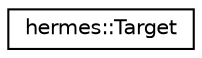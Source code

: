 digraph "Graphical Class Hierarchy"
{
 // LATEX_PDF_SIZE
  edge [fontname="Helvetica",fontsize="10",labelfontname="Helvetica",labelfontsize="10"];
  node [fontname="Helvetica",fontsize="10",shape=record];
  rankdir="LR";
  Node0 [label="hermes::Target",height=0.2,width=0.4,color="black", fillcolor="white", style="filled",URL="$structhermes_1_1_target.html",tooltip=" "];
}
